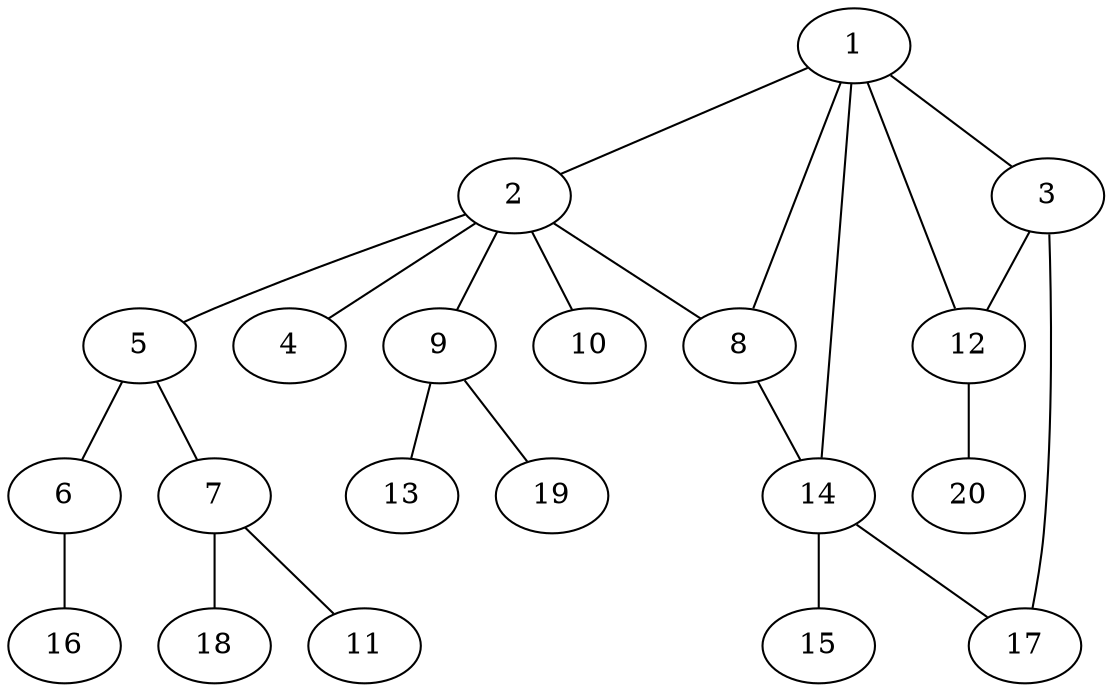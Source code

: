 graph graphname {1--2
1--3
1--8
1--12
1--14
2--4
2--5
2--8
2--9
2--10
3--12
3--17
5--6
5--7
6--16
7--11
7--18
8--14
9--13
9--19
12--20
14--15
14--17
}